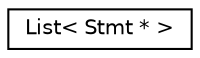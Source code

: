 digraph "Graphical Class Hierarchy"
{
 // LATEX_PDF_SIZE
  edge [fontname="Helvetica",fontsize="10",labelfontname="Helvetica",labelfontsize="10"];
  node [fontname="Helvetica",fontsize="10",shape=record];
  rankdir="LR";
  Node0 [label="List\< Stmt * \>",height=0.2,width=0.4,color="black", fillcolor="white", style="filled",URL="$classList.html",tooltip=" "];
}

